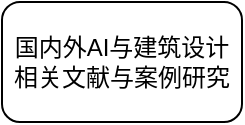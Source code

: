 <mxfile version="21.3.7" type="github">
  <diagram name="第 1 页" id="cNeXyacaS3HCfai4t9V_">
    <mxGraphModel dx="1434" dy="774" grid="1" gridSize="10" guides="1" tooltips="1" connect="1" arrows="1" fold="1" page="1" pageScale="1" pageWidth="1169" pageHeight="827" math="0" shadow="0">
      <root>
        <mxCell id="0" />
        <mxCell id="1" parent="0" />
        <mxCell id="YYZPUzSrGFXBIZA3czpT-1" value="国内外AI与建筑设计相关文献与案例研究" style="rounded=1;whiteSpace=wrap;html=1;" vertex="1" parent="1">
          <mxGeometry x="360" y="230" width="120" height="60" as="geometry" />
        </mxCell>
      </root>
    </mxGraphModel>
  </diagram>
</mxfile>
